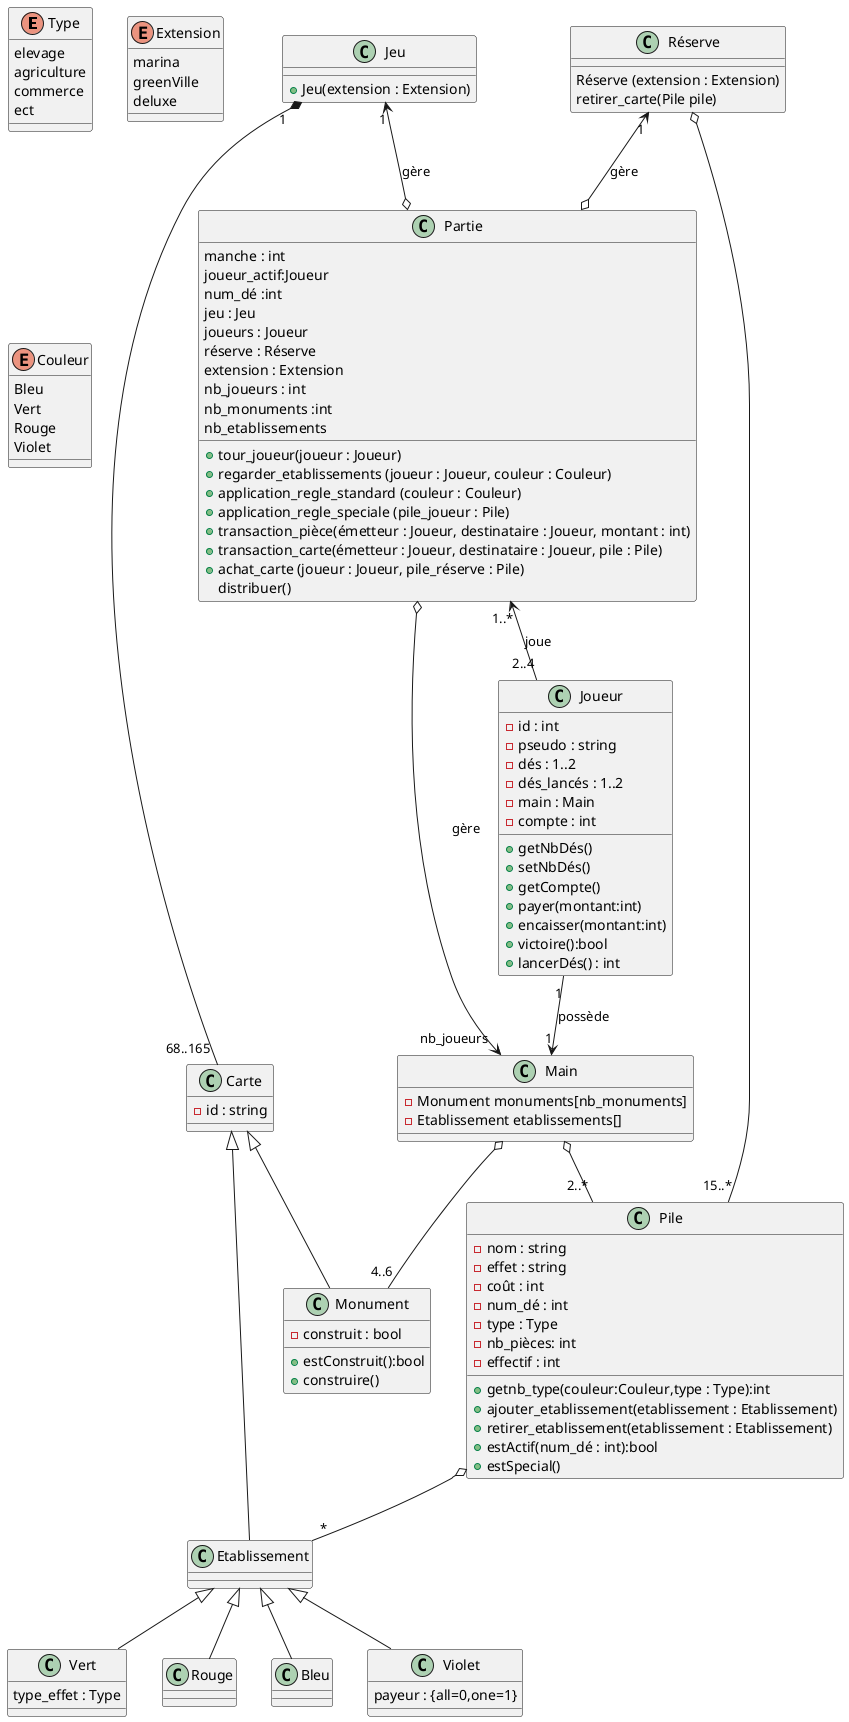 @startuml
enum Type
enum Extension
enum Couleur
class Partie
class Jeu
class Carte
class Monument
class Etablissement
class Vert
class Rouge
class Bleu 
class Violet
class Réserve
class Joueur
class Main
class Pile

enum Type{
elevage
agriculture
commerce
ect
}
enum Couleur {
Bleu
Vert
Rouge
Violet
}
enum Extension {
marina
greenVille
deluxe
}

class  Partie{
 manche : int
 joueur_actif:Joueur
 num_dé :int
 jeu : Jeu
 joueurs : Joueur
 réserve : Réserve
 extension : Extension
 nb_joueurs : int
 nb_monuments :int
 nb_etablissements
}
Partie : +tour_joueur(joueur : Joueur)
Partie : +regarder_etablissements (joueur : Joueur, couleur : Couleur)
Partie : +application_regle_standard (couleur : Couleur)
Partie : +application_regle_speciale (pile_joueur : Pile)
Partie : +transaction_pièce(émetteur : Joueur, destinataire : Joueur, montant : int)
Partie : +transaction_carte(émetteur : Joueur, destinataire : Joueur, pile : Pile)
Partie : +achat_carte (joueur : Joueur, pile_réserve : Pile)
Partie : distribuer()

class Jeu{

}
Jeu : +Jeu(extension : Extension)

class Carte {
 -id : string
}


class Monument {
 -construit : bool
 
}
Monument : +estConstruit():bool
Monument : +construire()

class  Etablissement{

}
class Vert {
type_effet : Type
}
class Violet {
payeur : {all=0,one=1}
}
class Rouge{
}
class Bleu{
}
class  Réserve{
}
Réserve : Réserve (extension : Extension)
Réserve : retirer_carte(Pile pile)
class  Joueur{
 -id : int
 -pseudo : string
 -dés : 1..2
 -dés_lancés : 1..2
 -main : Main
 -compte : int
}
Joueur : +getNbDés()
Joueur : +setNbDés()
Joueur : +getCompte()
Joueur : +payer(montant:int)
Joueur : +encaisser(montant:int)
Joueur : +victoire():bool
Joueur : +lancerDés() : int

class Pile{
 -nom : string
 -effet : string
 -coût : int
 -num_dé : int
 -type : Type
 -nb_pièces: int
 -effectif : int
}
Pile : +getnb_type(couleur:Couleur,type : Type):int
Pile : +ajouter_etablissement(etablissement : Etablissement)
Pile : +retirer_etablissement(etablissement : Etablissement)
Pile : +estActif(num_dé : int):bool
Pile : +estSpecial()
class  Main{
-Monument monuments[nb_monuments]
-Etablissement etablissements[]
}

Jeu "1" <--o Partie:"gère"
Réserve "1" <--o Partie:"gère"
Partie "1..*" <-- "2..4" Joueur :"joue"
Partie o--> "nb_joueurs" Main :"gère"
Jeu "1" *-- "68..165" Carte 
Carte <|-- Etablissement
Carte <|-- Monument
Joueur "1" --> "1" Main : "possède"
Main o-- "4..6" Monument
Main  o-- "2..*" Pile
Pile o-- "*" Etablissement
Réserve o-- "15..*" Pile
Etablissement <|-- Rouge 
Etablissement <|-- Bleu
Etablissement <|-- Vert
Etablissement <|-- Violet

@endUML